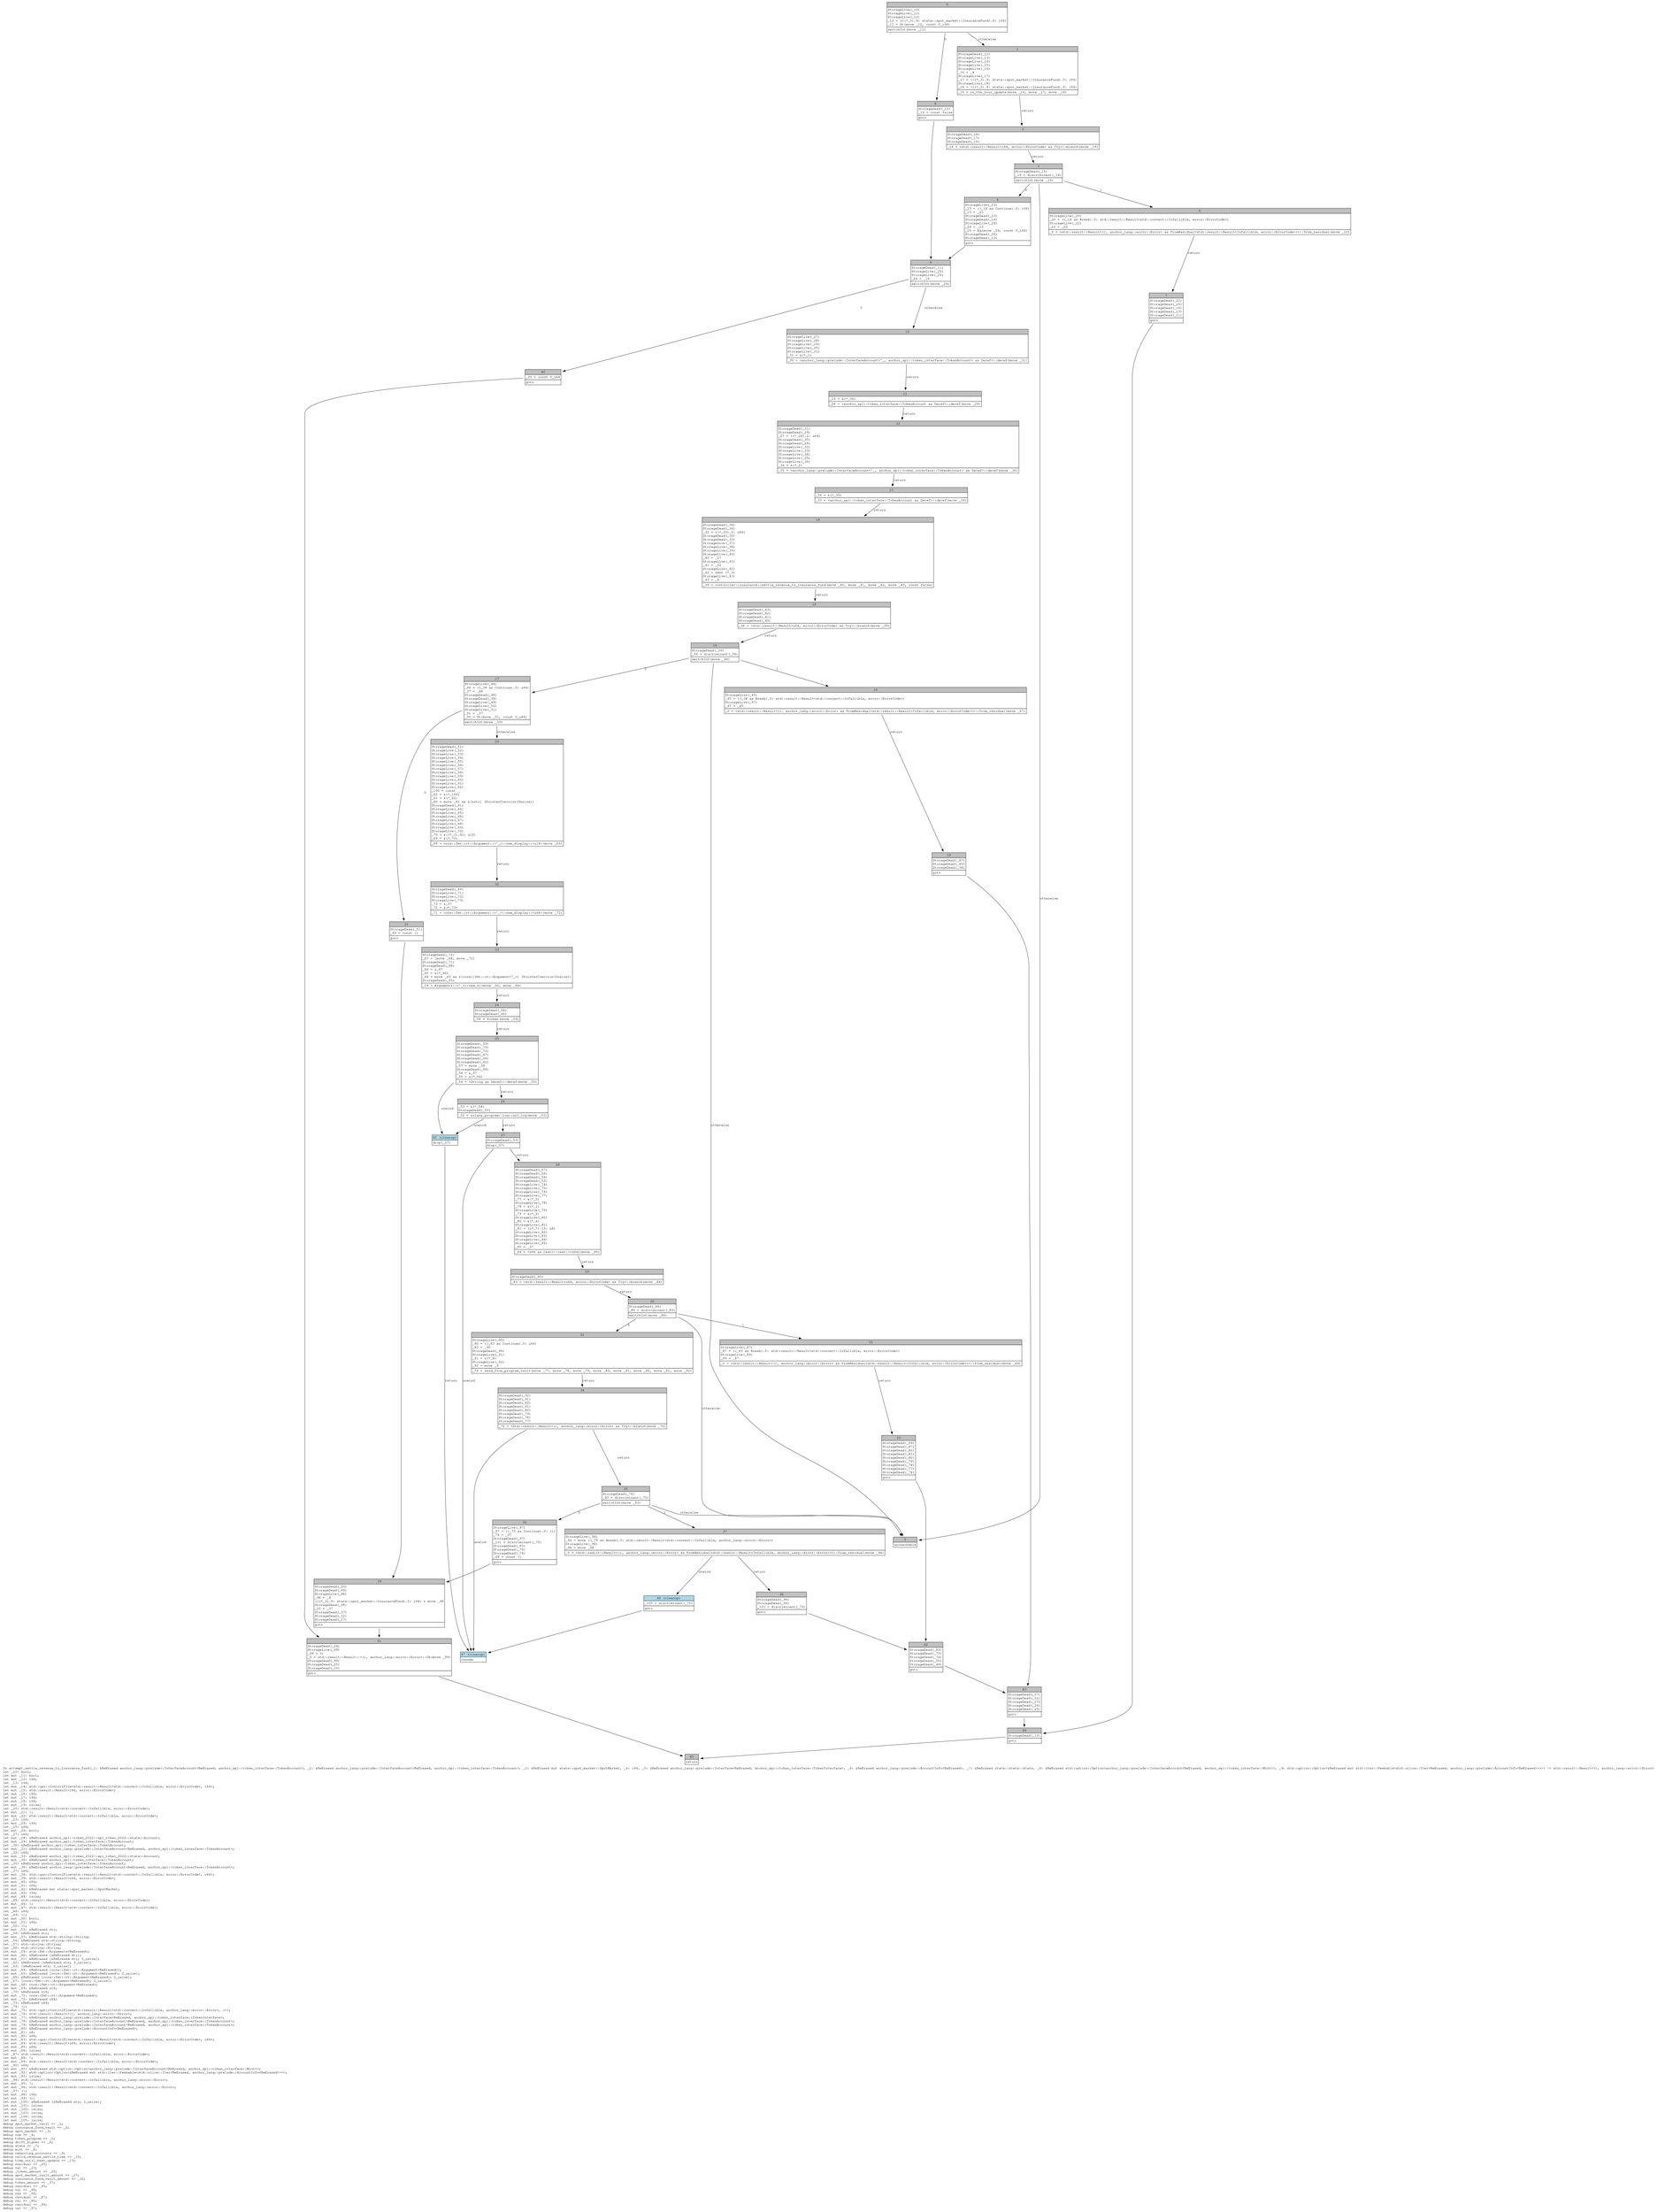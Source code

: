digraph Mir_0_202 {
    graph [fontname="Courier, monospace"];
    node [fontname="Courier, monospace"];
    edge [fontname="Courier, monospace"];
    label=<fn attempt_settle_revenue_to_insurance_fund(_1: &amp;ReErased anchor_lang::prelude::InterfaceAccount&lt;ReErased, anchor_spl::token_interface::TokenAccount&gt;, _2: &amp;ReErased anchor_lang::prelude::InterfaceAccount&lt;ReErased, anchor_spl::token_interface::TokenAccount&gt;, _3: &amp;ReErased mut state::spot_market::SpotMarket, _4: i64, _5: &amp;ReErased anchor_lang::prelude::Interface&lt;ReErased, anchor_spl::token_interface::TokenInterface&gt;, _6: &amp;ReErased anchor_lang::prelude::AccountInfo&lt;ReErased&gt;, _7: &amp;ReErased state::state::State, _8: &amp;ReErased std::option::Option&lt;anchor_lang::prelude::InterfaceAccount&lt;ReErased, anchor_spl::token_interface::Mint&gt;&gt;, _9: std::option::Option&lt;&amp;ReErased mut std::iter::Peekable&lt;std::slice::Iter&lt;ReErased, anchor_lang::prelude::AccountInfo&lt;ReErased&gt;&gt;&gt;&gt;) -&gt; std::result::Result&lt;(), anchor_lang::error::Error&gt;<br align="left"/>let _10: bool;<br align="left"/>let mut _11: bool;<br align="left"/>let mut _12: i64;<br align="left"/>let _13: i64;<br align="left"/>let mut _14: std::ops::ControlFlow&lt;std::result::Result&lt;std::convert::Infallible, error::ErrorCode&gt;, i64&gt;;<br align="left"/>let mut _15: std::result::Result&lt;i64, error::ErrorCode&gt;;<br align="left"/>let mut _16: i64;<br align="left"/>let mut _17: i64;<br align="left"/>let mut _18: i64;<br align="left"/>let mut _19: isize;<br align="left"/>let _20: std::result::Result&lt;std::convert::Infallible, error::ErrorCode&gt;;<br align="left"/>let mut _21: !;<br align="left"/>let mut _22: std::result::Result&lt;std::convert::Infallible, error::ErrorCode&gt;;<br align="left"/>let _23: i64;<br align="left"/>let mut _24: i64;<br align="left"/>let _25: u64;<br align="left"/>let mut _26: bool;<br align="left"/>let _27: u64;<br align="left"/>let mut _28: &amp;ReErased anchor_spl::token_2022::spl_token_2022::state::Account;<br align="left"/>let mut _29: &amp;ReErased anchor_spl::token_interface::TokenAccount;<br align="left"/>let _30: &amp;ReErased anchor_spl::token_interface::TokenAccount;<br align="left"/>let mut _31: &amp;ReErased anchor_lang::prelude::InterfaceAccount&lt;ReErased, anchor_spl::token_interface::TokenAccount&gt;;<br align="left"/>let _32: u64;<br align="left"/>let mut _33: &amp;ReErased anchor_spl::token_2022::spl_token_2022::state::Account;<br align="left"/>let mut _34: &amp;ReErased anchor_spl::token_interface::TokenAccount;<br align="left"/>let _35: &amp;ReErased anchor_spl::token_interface::TokenAccount;<br align="left"/>let mut _36: &amp;ReErased anchor_lang::prelude::InterfaceAccount&lt;ReErased, anchor_spl::token_interface::TokenAccount&gt;;<br align="left"/>let _37: u64;<br align="left"/>let mut _38: std::ops::ControlFlow&lt;std::result::Result&lt;std::convert::Infallible, error::ErrorCode&gt;, u64&gt;;<br align="left"/>let mut _39: std::result::Result&lt;u64, error::ErrorCode&gt;;<br align="left"/>let mut _40: u64;<br align="left"/>let mut _41: u64;<br align="left"/>let mut _42: &amp;ReErased mut state::spot_market::SpotMarket;<br align="left"/>let mut _43: i64;<br align="left"/>let mut _44: isize;<br align="left"/>let _45: std::result::Result&lt;std::convert::Infallible, error::ErrorCode&gt;;<br align="left"/>let mut _46: !;<br align="left"/>let mut _47: std::result::Result&lt;std::convert::Infallible, error::ErrorCode&gt;;<br align="left"/>let _48: u64;<br align="left"/>let _49: ();<br align="left"/>let mut _50: bool;<br align="left"/>let mut _51: u64;<br align="left"/>let _52: ();<br align="left"/>let mut _53: &amp;ReErased str;<br align="left"/>let _54: &amp;ReErased str;<br align="left"/>let mut _55: &amp;ReErased std::string::String;<br align="left"/>let _56: &amp;ReErased std::string::String;<br align="left"/>let _57: std::string::String;<br align="left"/>let _58: std::string::String;<br align="left"/>let mut _59: std::fmt::Arguments&lt;ReErased&gt;;<br align="left"/>let mut _60: &amp;ReErased [&amp;ReErased str];<br align="left"/>let mut _61: &amp;ReErased [&amp;ReErased str; 3_usize];<br align="left"/>let _62: &amp;ReErased [&amp;ReErased str; 3_usize];<br align="left"/>let _63: [&amp;ReErased str; 3_usize];<br align="left"/>let mut _64: &amp;ReErased [core::fmt::rt::Argument&lt;ReErased&gt;];<br align="left"/>let mut _65: &amp;ReErased [core::fmt::rt::Argument&lt;ReErased&gt;; 2_usize];<br align="left"/>let _66: &amp;ReErased [core::fmt::rt::Argument&lt;ReErased&gt;; 2_usize];<br align="left"/>let _67: [core::fmt::rt::Argument&lt;ReErased&gt;; 2_usize];<br align="left"/>let mut _68: core::fmt::rt::Argument&lt;ReErased&gt;;<br align="left"/>let mut _69: &amp;ReErased u16;<br align="left"/>let _70: &amp;ReErased u16;<br align="left"/>let mut _71: core::fmt::rt::Argument&lt;ReErased&gt;;<br align="left"/>let mut _72: &amp;ReErased u64;<br align="left"/>let _73: &amp;ReErased u64;<br align="left"/>let _74: ();<br align="left"/>let mut _75: std::ops::ControlFlow&lt;std::result::Result&lt;std::convert::Infallible, anchor_lang::error::Error&gt;, ()&gt;;<br align="left"/>let mut _76: std::result::Result&lt;(), anchor_lang::error::Error&gt;;<br align="left"/>let mut _77: &amp;ReErased anchor_lang::prelude::Interface&lt;ReErased, anchor_spl::token_interface::TokenInterface&gt;;<br align="left"/>let mut _78: &amp;ReErased anchor_lang::prelude::InterfaceAccount&lt;ReErased, anchor_spl::token_interface::TokenAccount&gt;;<br align="left"/>let mut _79: &amp;ReErased anchor_lang::prelude::InterfaceAccount&lt;ReErased, anchor_spl::token_interface::TokenAccount&gt;;<br align="left"/>let mut _80: &amp;ReErased anchor_lang::prelude::AccountInfo&lt;ReErased&gt;;<br align="left"/>let mut _81: u8;<br align="left"/>let mut _82: u64;<br align="left"/>let mut _83: std::ops::ControlFlow&lt;std::result::Result&lt;std::convert::Infallible, error::ErrorCode&gt;, u64&gt;;<br align="left"/>let mut _84: std::result::Result&lt;u64, error::ErrorCode&gt;;<br align="left"/>let mut _85: u64;<br align="left"/>let mut _86: isize;<br align="left"/>let _87: std::result::Result&lt;std::convert::Infallible, error::ErrorCode&gt;;<br align="left"/>let mut _88: !;<br align="left"/>let mut _89: std::result::Result&lt;std::convert::Infallible, error::ErrorCode&gt;;<br align="left"/>let _90: u64;<br align="left"/>let mut _91: &amp;ReErased std::option::Option&lt;anchor_lang::prelude::InterfaceAccount&lt;ReErased, anchor_spl::token_interface::Mint&gt;&gt;;<br align="left"/>let mut _92: std::option::Option&lt;&amp;ReErased mut std::iter::Peekable&lt;std::slice::Iter&lt;ReErased, anchor_lang::prelude::AccountInfo&lt;ReErased&gt;&gt;&gt;&gt;;<br align="left"/>let mut _93: isize;<br align="left"/>let _94: std::result::Result&lt;std::convert::Infallible, anchor_lang::error::Error&gt;;<br align="left"/>let mut _95: !;<br align="left"/>let mut _96: std::result::Result&lt;std::convert::Infallible, anchor_lang::error::Error&gt;;<br align="left"/>let _97: ();<br align="left"/>let mut _98: i64;<br align="left"/>let mut _99: ();<br align="left"/>let mut _100: &amp;ReErased [&amp;ReErased str; 3_usize];<br align="left"/>let mut _101: isize;<br align="left"/>let mut _102: isize;<br align="left"/>let mut _103: isize;<br align="left"/>let mut _104: isize;<br align="left"/>let mut _105: isize;<br align="left"/>debug spot_market_vault =&gt; _1;<br align="left"/>debug insurance_fund_vault =&gt; _2;<br align="left"/>debug spot_market =&gt; _3;<br align="left"/>debug now =&gt; _4;<br align="left"/>debug token_program =&gt; _5;<br align="left"/>debug drift_signer =&gt; _6;<br align="left"/>debug state =&gt; _7;<br align="left"/>debug mint =&gt; _8;<br align="left"/>debug remaining_accounts =&gt; _9;<br align="left"/>debug valid_revenue_settle_time =&gt; _10;<br align="left"/>debug time_until_next_update =&gt; _13;<br align="left"/>debug residual =&gt; _20;<br align="left"/>debug val =&gt; _23;<br align="left"/>debug _token_amount =&gt; _25;<br align="left"/>debug spot_market_vault_amount =&gt; _27;<br align="left"/>debug insurance_fund_vault_amount =&gt; _32;<br align="left"/>debug token_amount =&gt; _37;<br align="left"/>debug residual =&gt; _45;<br align="left"/>debug val =&gt; _48;<br align="left"/>debug res =&gt; _58;<br align="left"/>debug residual =&gt; _87;<br align="left"/>debug val =&gt; _90;<br align="left"/>debug residual =&gt; _94;<br align="left"/>debug val =&gt; _97;<br align="left"/>>;
    bb0__0_202 [shape="none", label=<<table border="0" cellborder="1" cellspacing="0"><tr><td bgcolor="gray" align="center" colspan="1">0</td></tr><tr><td align="left" balign="left">StorageLive(_10)<br/>StorageLive(_11)<br/>StorageLive(_12)<br/>_12 = (((*_3).9: state::spot_market::InsuranceFund).6: i64)<br/>_11 = Gt(move _12, const 0_i64)<br/></td></tr><tr><td align="left">switchInt(move _11)</td></tr></table>>];
    bb1__0_202 [shape="none", label=<<table border="0" cellborder="1" cellspacing="0"><tr><td bgcolor="gray" align="center" colspan="1">1</td></tr><tr><td align="left" balign="left">StorageDead(_12)<br/>StorageLive(_13)<br/>StorageLive(_14)<br/>StorageLive(_15)<br/>StorageLive(_16)<br/>_16 = _4<br/>StorageLive(_17)<br/>_17 = (((*_3).9: state::spot_market::InsuranceFund).5: i64)<br/>StorageLive(_18)<br/>_18 = (((*_3).9: state::spot_market::InsuranceFund).6: i64)<br/></td></tr><tr><td align="left">_15 = on_the_hour_update(move _16, move _17, move _18)</td></tr></table>>];
    bb2__0_202 [shape="none", label=<<table border="0" cellborder="1" cellspacing="0"><tr><td bgcolor="gray" align="center" colspan="1">2</td></tr><tr><td align="left" balign="left">StorageDead(_18)<br/>StorageDead(_17)<br/>StorageDead(_16)<br/></td></tr><tr><td align="left">_14 = &lt;std::result::Result&lt;i64, error::ErrorCode&gt; as Try&gt;::branch(move _15)</td></tr></table>>];
    bb3__0_202 [shape="none", label=<<table border="0" cellborder="1" cellspacing="0"><tr><td bgcolor="gray" align="center" colspan="1">3</td></tr><tr><td align="left" balign="left">StorageDead(_15)<br/>_19 = discriminant(_14)<br/></td></tr><tr><td align="left">switchInt(move _19)</td></tr></table>>];
    bb4__0_202 [shape="none", label=<<table border="0" cellborder="1" cellspacing="0"><tr><td bgcolor="gray" align="center" colspan="1">4</td></tr><tr><td align="left" balign="left">StorageLive(_23)<br/>_23 = ((_14 as Continue).0: i64)<br/>_13 = _23<br/>StorageDead(_23)<br/>StorageDead(_14)<br/>StorageLive(_24)<br/>_24 = _13<br/>_10 = Eq(move _24, const 0_i64)<br/>StorageDead(_24)<br/>StorageDead(_13)<br/></td></tr><tr><td align="left">goto</td></tr></table>>];
    bb5__0_202 [shape="none", label=<<table border="0" cellborder="1" cellspacing="0"><tr><td bgcolor="gray" align="center" colspan="1">5</td></tr><tr><td align="left">unreachable</td></tr></table>>];
    bb6__0_202 [shape="none", label=<<table border="0" cellborder="1" cellspacing="0"><tr><td bgcolor="gray" align="center" colspan="1">6</td></tr><tr><td align="left" balign="left">StorageLive(_20)<br/>_20 = ((_14 as Break).0: std::result::Result&lt;std::convert::Infallible, error::ErrorCode&gt;)<br/>StorageLive(_22)<br/>_22 = _20<br/></td></tr><tr><td align="left">_0 = &lt;std::result::Result&lt;(), anchor_lang::error::Error&gt; as FromResidual&lt;std::result::Result&lt;Infallible, error::ErrorCode&gt;&gt;&gt;::from_residual(move _22)</td></tr></table>>];
    bb7__0_202 [shape="none", label=<<table border="0" cellborder="1" cellspacing="0"><tr><td bgcolor="gray" align="center" colspan="1">7</td></tr><tr><td align="left" balign="left">StorageDead(_22)<br/>StorageDead(_20)<br/>StorageDead(_14)<br/>StorageDead(_13)<br/>StorageDead(_11)<br/></td></tr><tr><td align="left">goto</td></tr></table>>];
    bb8__0_202 [shape="none", label=<<table border="0" cellborder="1" cellspacing="0"><tr><td bgcolor="gray" align="center" colspan="1">8</td></tr><tr><td align="left" balign="left">StorageDead(_12)<br/>_10 = const false<br/></td></tr><tr><td align="left">goto</td></tr></table>>];
    bb9__0_202 [shape="none", label=<<table border="0" cellborder="1" cellspacing="0"><tr><td bgcolor="gray" align="center" colspan="1">9</td></tr><tr><td align="left" balign="left">StorageDead(_11)<br/>StorageLive(_25)<br/>StorageLive(_26)<br/>_26 = _10<br/></td></tr><tr><td align="left">switchInt(move _26)</td></tr></table>>];
    bb10__0_202 [shape="none", label=<<table border="0" cellborder="1" cellspacing="0"><tr><td bgcolor="gray" align="center" colspan="1">10</td></tr><tr><td align="left" balign="left">StorageLive(_27)<br/>StorageLive(_28)<br/>StorageLive(_29)<br/>StorageLive(_30)<br/>StorageLive(_31)<br/>_31 = &amp;(*_1)<br/></td></tr><tr><td align="left">_30 = &lt;anchor_lang::prelude::InterfaceAccount&lt;'_, anchor_spl::token_interface::TokenAccount&gt; as Deref&gt;::deref(move _31)</td></tr></table>>];
    bb11__0_202 [shape="none", label=<<table border="0" cellborder="1" cellspacing="0"><tr><td bgcolor="gray" align="center" colspan="1">11</td></tr><tr><td align="left" balign="left">_29 = &amp;(*_30)<br/></td></tr><tr><td align="left">_28 = &lt;anchor_spl::token_interface::TokenAccount as Deref&gt;::deref(move _29)</td></tr></table>>];
    bb12__0_202 [shape="none", label=<<table border="0" cellborder="1" cellspacing="0"><tr><td bgcolor="gray" align="center" colspan="1">12</td></tr><tr><td align="left" balign="left">StorageDead(_31)<br/>StorageDead(_29)<br/>_27 = ((*_28).2: u64)<br/>StorageDead(_30)<br/>StorageDead(_28)<br/>StorageLive(_32)<br/>StorageLive(_33)<br/>StorageLive(_34)<br/>StorageLive(_35)<br/>StorageLive(_36)<br/>_36 = &amp;(*_2)<br/></td></tr><tr><td align="left">_35 = &lt;anchor_lang::prelude::InterfaceAccount&lt;'_, anchor_spl::token_interface::TokenAccount&gt; as Deref&gt;::deref(move _36)</td></tr></table>>];
    bb13__0_202 [shape="none", label=<<table border="0" cellborder="1" cellspacing="0"><tr><td bgcolor="gray" align="center" colspan="1">13</td></tr><tr><td align="left" balign="left">_34 = &amp;(*_35)<br/></td></tr><tr><td align="left">_33 = &lt;anchor_spl::token_interface::TokenAccount as Deref&gt;::deref(move _34)</td></tr></table>>];
    bb14__0_202 [shape="none", label=<<table border="0" cellborder="1" cellspacing="0"><tr><td bgcolor="gray" align="center" colspan="1">14</td></tr><tr><td align="left" balign="left">StorageDead(_36)<br/>StorageDead(_34)<br/>_32 = ((*_33).2: u64)<br/>StorageDead(_35)<br/>StorageDead(_33)<br/>StorageLive(_37)<br/>StorageLive(_38)<br/>StorageLive(_39)<br/>StorageLive(_40)<br/>_40 = _27<br/>StorageLive(_41)<br/>_41 = _32<br/>StorageLive(_42)<br/>_42 = &amp;mut (*_3)<br/>StorageLive(_43)<br/>_43 = _4<br/></td></tr><tr><td align="left">_39 = controller::insurance::settle_revenue_to_insurance_fund(move _40, move _41, move _42, move _43, const false)</td></tr></table>>];
    bb15__0_202 [shape="none", label=<<table border="0" cellborder="1" cellspacing="0"><tr><td bgcolor="gray" align="center" colspan="1">15</td></tr><tr><td align="left" balign="left">StorageDead(_43)<br/>StorageDead(_42)<br/>StorageDead(_41)<br/>StorageDead(_40)<br/></td></tr><tr><td align="left">_38 = &lt;std::result::Result&lt;u64, error::ErrorCode&gt; as Try&gt;::branch(move _39)</td></tr></table>>];
    bb16__0_202 [shape="none", label=<<table border="0" cellborder="1" cellspacing="0"><tr><td bgcolor="gray" align="center" colspan="1">16</td></tr><tr><td align="left" balign="left">StorageDead(_39)<br/>_44 = discriminant(_38)<br/></td></tr><tr><td align="left">switchInt(move _44)</td></tr></table>>];
    bb17__0_202 [shape="none", label=<<table border="0" cellborder="1" cellspacing="0"><tr><td bgcolor="gray" align="center" colspan="1">17</td></tr><tr><td align="left" balign="left">StorageLive(_48)<br/>_48 = ((_38 as Continue).0: u64)<br/>_37 = _48<br/>StorageDead(_48)<br/>StorageDead(_38)<br/>StorageLive(_49)<br/>StorageLive(_50)<br/>StorageLive(_51)<br/>_51 = _37<br/>_50 = Gt(move _51, const 0_u64)<br/></td></tr><tr><td align="left">switchInt(move _50)</td></tr></table>>];
    bb18__0_202 [shape="none", label=<<table border="0" cellborder="1" cellspacing="0"><tr><td bgcolor="gray" align="center" colspan="1">18</td></tr><tr><td align="left" balign="left">StorageLive(_45)<br/>_45 = ((_38 as Break).0: std::result::Result&lt;std::convert::Infallible, error::ErrorCode&gt;)<br/>StorageLive(_47)<br/>_47 = _45<br/></td></tr><tr><td align="left">_0 = &lt;std::result::Result&lt;(), anchor_lang::error::Error&gt; as FromResidual&lt;std::result::Result&lt;Infallible, error::ErrorCode&gt;&gt;&gt;::from_residual(move _47)</td></tr></table>>];
    bb19__0_202 [shape="none", label=<<table border="0" cellborder="1" cellspacing="0"><tr><td bgcolor="gray" align="center" colspan="1">19</td></tr><tr><td align="left" balign="left">StorageDead(_47)<br/>StorageDead(_45)<br/>StorageDead(_38)<br/></td></tr><tr><td align="left">goto</td></tr></table>>];
    bb20__0_202 [shape="none", label=<<table border="0" cellborder="1" cellspacing="0"><tr><td bgcolor="gray" align="center" colspan="1">20</td></tr><tr><td align="left" balign="left">StorageDead(_51)<br/>StorageLive(_52)<br/>StorageLive(_53)<br/>StorageLive(_54)<br/>StorageLive(_55)<br/>StorageLive(_56)<br/>StorageLive(_57)<br/>StorageLive(_58)<br/>StorageLive(_59)<br/>StorageLive(_60)<br/>StorageLive(_61)<br/>StorageLive(_62)<br/>_100 = const _<br/>_62 = &amp;(*_100)<br/>_61 = &amp;(*_62)<br/>_60 = move _61 as &amp;[&amp;str] (PointerCoercion(Unsize))<br/>StorageDead(_61)<br/>StorageLive(_64)<br/>StorageLive(_65)<br/>StorageLive(_66)<br/>StorageLive(_67)<br/>StorageLive(_68)<br/>StorageLive(_69)<br/>StorageLive(_70)<br/>_70 = &amp;((*_3).42: u16)<br/>_69 = &amp;(*_70)<br/></td></tr><tr><td align="left">_68 = core::fmt::rt::Argument::&lt;'_&gt;::new_display::&lt;u16&gt;(move _69)</td></tr></table>>];
    bb21__0_202 [shape="none", label=<<table border="0" cellborder="1" cellspacing="0"><tr><td bgcolor="gray" align="center" colspan="1">21</td></tr><tr><td align="left" balign="left">StorageDead(_51)<br/>_49 = const ()<br/></td></tr><tr><td align="left">goto</td></tr></table>>];
    bb22__0_202 [shape="none", label=<<table border="0" cellborder="1" cellspacing="0"><tr><td bgcolor="gray" align="center" colspan="1">22</td></tr><tr><td align="left" balign="left">StorageDead(_69)<br/>StorageLive(_71)<br/>StorageLive(_72)<br/>StorageLive(_73)<br/>_73 = &amp;_37<br/>_72 = &amp;(*_73)<br/></td></tr><tr><td align="left">_71 = core::fmt::rt::Argument::&lt;'_&gt;::new_display::&lt;u64&gt;(move _72)</td></tr></table>>];
    bb23__0_202 [shape="none", label=<<table border="0" cellborder="1" cellspacing="0"><tr><td bgcolor="gray" align="center" colspan="1">23</td></tr><tr><td align="left" balign="left">StorageDead(_72)<br/>_67 = [move _68, move _71]<br/>StorageDead(_71)<br/>StorageDead(_68)<br/>_66 = &amp;_67<br/>_65 = &amp;(*_66)<br/>_64 = move _65 as &amp;[core::fmt::rt::Argument&lt;'_&gt;] (PointerCoercion(Unsize))<br/>StorageDead(_65)<br/></td></tr><tr><td align="left">_59 = Arguments::&lt;'_&gt;::new_v1(move _60, move _64)</td></tr></table>>];
    bb24__0_202 [shape="none", label=<<table border="0" cellborder="1" cellspacing="0"><tr><td bgcolor="gray" align="center" colspan="1">24</td></tr><tr><td align="left" balign="left">StorageDead(_64)<br/>StorageDead(_60)<br/></td></tr><tr><td align="left">_58 = format(move _59)</td></tr></table>>];
    bb25__0_202 [shape="none", label=<<table border="0" cellborder="1" cellspacing="0"><tr><td bgcolor="gray" align="center" colspan="1">25</td></tr><tr><td align="left" balign="left">StorageDead(_59)<br/>StorageDead(_73)<br/>StorageDead(_70)<br/>StorageDead(_67)<br/>StorageDead(_66)<br/>StorageDead(_62)<br/>_57 = move _58<br/>StorageDead(_58)<br/>_56 = &amp;_57<br/>_55 = &amp;(*_56)<br/></td></tr><tr><td align="left">_54 = &lt;String as Deref&gt;::deref(move _55)</td></tr></table>>];
    bb26__0_202 [shape="none", label=<<table border="0" cellborder="1" cellspacing="0"><tr><td bgcolor="gray" align="center" colspan="1">26</td></tr><tr><td align="left" balign="left">_53 = &amp;(*_54)<br/>StorageDead(_55)<br/></td></tr><tr><td align="left">_52 = solana_program::log::sol_log(move _53)</td></tr></table>>];
    bb27__0_202 [shape="none", label=<<table border="0" cellborder="1" cellspacing="0"><tr><td bgcolor="gray" align="center" colspan="1">27</td></tr><tr><td align="left" balign="left">StorageDead(_53)<br/></td></tr><tr><td align="left">drop(_57)</td></tr></table>>];
    bb28__0_202 [shape="none", label=<<table border="0" cellborder="1" cellspacing="0"><tr><td bgcolor="gray" align="center" colspan="1">28</td></tr><tr><td align="left" balign="left">StorageDead(_57)<br/>StorageDead(_56)<br/>StorageDead(_54)<br/>StorageDead(_52)<br/>StorageLive(_74)<br/>StorageLive(_75)<br/>StorageLive(_76)<br/>StorageLive(_77)<br/>_77 = &amp;(*_5)<br/>StorageLive(_78)<br/>_78 = &amp;(*_1)<br/>StorageLive(_79)<br/>_79 = &amp;(*_2)<br/>StorageLive(_80)<br/>_80 = &amp;(*_6)<br/>StorageLive(_81)<br/>_81 = ((*_7).15: u8)<br/>StorageLive(_82)<br/>StorageLive(_83)<br/>StorageLive(_84)<br/>StorageLive(_85)<br/>_85 = _37<br/></td></tr><tr><td align="left">_84 = &lt;u64 as Cast&gt;::cast::&lt;u64&gt;(move _85)</td></tr></table>>];
    bb29__0_202 [shape="none", label=<<table border="0" cellborder="1" cellspacing="0"><tr><td bgcolor="gray" align="center" colspan="1">29</td></tr><tr><td align="left" balign="left">StorageDead(_85)<br/></td></tr><tr><td align="left">_83 = &lt;std::result::Result&lt;u64, error::ErrorCode&gt; as Try&gt;::branch(move _84)</td></tr></table>>];
    bb30__0_202 [shape="none", label=<<table border="0" cellborder="1" cellspacing="0"><tr><td bgcolor="gray" align="center" colspan="1">30</td></tr><tr><td align="left" balign="left">StorageDead(_84)<br/>_86 = discriminant(_83)<br/></td></tr><tr><td align="left">switchInt(move _86)</td></tr></table>>];
    bb31__0_202 [shape="none", label=<<table border="0" cellborder="1" cellspacing="0"><tr><td bgcolor="gray" align="center" colspan="1">31</td></tr><tr><td align="left" balign="left">StorageLive(_90)<br/>_90 = ((_83 as Continue).0: u64)<br/>_82 = _90<br/>StorageDead(_90)<br/>StorageLive(_91)<br/>_91 = &amp;(*_8)<br/>StorageLive(_92)<br/>_92 = move _9<br/></td></tr><tr><td align="left">_76 = send_from_program_vault(move _77, move _78, move _79, move _80, move _81, move _82, move _91, move _92)</td></tr></table>>];
    bb32__0_202 [shape="none", label=<<table border="0" cellborder="1" cellspacing="0"><tr><td bgcolor="gray" align="center" colspan="1">32</td></tr><tr><td align="left" balign="left">StorageLive(_87)<br/>_87 = ((_83 as Break).0: std::result::Result&lt;std::convert::Infallible, error::ErrorCode&gt;)<br/>StorageLive(_89)<br/>_89 = _87<br/></td></tr><tr><td align="left">_0 = &lt;std::result::Result&lt;(), anchor_lang::error::Error&gt; as FromResidual&lt;std::result::Result&lt;Infallible, error::ErrorCode&gt;&gt;&gt;::from_residual(move _89)</td></tr></table>>];
    bb33__0_202 [shape="none", label=<<table border="0" cellborder="1" cellspacing="0"><tr><td bgcolor="gray" align="center" colspan="1">33</td></tr><tr><td align="left" balign="left">StorageDead(_89)<br/>StorageDead(_87)<br/>StorageDead(_82)<br/>StorageDead(_81)<br/>StorageDead(_80)<br/>StorageDead(_79)<br/>StorageDead(_78)<br/>StorageDead(_77)<br/>StorageDead(_76)<br/></td></tr><tr><td align="left">goto</td></tr></table>>];
    bb34__0_202 [shape="none", label=<<table border="0" cellborder="1" cellspacing="0"><tr><td bgcolor="gray" align="center" colspan="1">34</td></tr><tr><td align="left" balign="left">StorageDead(_92)<br/>StorageDead(_91)<br/>StorageDead(_82)<br/>StorageDead(_81)<br/>StorageDead(_80)<br/>StorageDead(_79)<br/>StorageDead(_78)<br/>StorageDead(_77)<br/></td></tr><tr><td align="left">_75 = &lt;std::result::Result&lt;(), anchor_lang::error::Error&gt; as Try&gt;::branch(move _76)</td></tr></table>>];
    bb35__0_202 [shape="none", label=<<table border="0" cellborder="1" cellspacing="0"><tr><td bgcolor="gray" align="center" colspan="1">35</td></tr><tr><td align="left" balign="left">StorageDead(_76)<br/>_93 = discriminant(_75)<br/></td></tr><tr><td align="left">switchInt(move _93)</td></tr></table>>];
    bb36__0_202 [shape="none", label=<<table border="0" cellborder="1" cellspacing="0"><tr><td bgcolor="gray" align="center" colspan="1">36</td></tr><tr><td align="left" balign="left">StorageLive(_97)<br/>_97 = ((_75 as Continue).0: ())<br/>_74 = _97<br/>StorageDead(_97)<br/>_101 = discriminant(_75)<br/>StorageDead(_83)<br/>StorageDead(_75)<br/>StorageDead(_74)<br/>_49 = const ()<br/></td></tr><tr><td align="left">goto</td></tr></table>>];
    bb37__0_202 [shape="none", label=<<table border="0" cellborder="1" cellspacing="0"><tr><td bgcolor="gray" align="center" colspan="1">37</td></tr><tr><td align="left" balign="left">StorageLive(_94)<br/>_94 = move ((_75 as Break).0: std::result::Result&lt;std::convert::Infallible, anchor_lang::error::Error&gt;)<br/>StorageLive(_96)<br/>_96 = move _94<br/></td></tr><tr><td align="left">_0 = &lt;std::result::Result&lt;(), anchor_lang::error::Error&gt; as FromResidual&lt;std::result::Result&lt;Infallible, anchor_lang::error::Error&gt;&gt;&gt;::from_residual(move _96)</td></tr></table>>];
    bb38__0_202 [shape="none", label=<<table border="0" cellborder="1" cellspacing="0"><tr><td bgcolor="gray" align="center" colspan="1">38</td></tr><tr><td align="left" balign="left">StorageDead(_96)<br/>StorageDead(_94)<br/>_103 = discriminant(_75)<br/></td></tr><tr><td align="left">goto</td></tr></table>>];
    bb39__0_202 [shape="none", label=<<table border="0" cellborder="1" cellspacing="0"><tr><td bgcolor="gray" align="center" colspan="1">39</td></tr><tr><td align="left" balign="left">StorageDead(_50)<br/>StorageDead(_49)<br/>StorageLive(_98)<br/>_98 = _4<br/>(((*_3).9: state::spot_market::InsuranceFund).5: i64) = move _98<br/>StorageDead(_98)<br/>_25 = _37<br/>StorageDead(_37)<br/>StorageDead(_32)<br/>StorageDead(_27)<br/></td></tr><tr><td align="left">goto</td></tr></table>>];
    bb40__0_202 [shape="none", label=<<table border="0" cellborder="1" cellspacing="0"><tr><td bgcolor="gray" align="center" colspan="1">40</td></tr><tr><td align="left" balign="left">_25 = const 0_u64<br/></td></tr><tr><td align="left">goto</td></tr></table>>];
    bb41__0_202 [shape="none", label=<<table border="0" cellborder="1" cellspacing="0"><tr><td bgcolor="gray" align="center" colspan="1">41</td></tr><tr><td align="left" balign="left">StorageDead(_26)<br/>StorageLive(_99)<br/>_99 = ()<br/>_0 = std::result::Result::&lt;(), anchor_lang::error::Error&gt;::Ok(move _99)<br/>StorageDead(_99)<br/>StorageDead(_25)<br/>StorageDead(_10)<br/></td></tr><tr><td align="left">goto</td></tr></table>>];
    bb42__0_202 [shape="none", label=<<table border="0" cellborder="1" cellspacing="0"><tr><td bgcolor="gray" align="center" colspan="1">42</td></tr><tr><td align="left" balign="left">StorageDead(_83)<br/>StorageDead(_75)<br/>StorageDead(_74)<br/>StorageDead(_50)<br/>StorageDead(_49)<br/></td></tr><tr><td align="left">goto</td></tr></table>>];
    bb43__0_202 [shape="none", label=<<table border="0" cellborder="1" cellspacing="0"><tr><td bgcolor="gray" align="center" colspan="1">43</td></tr><tr><td align="left" balign="left">StorageDead(_37)<br/>StorageDead(_32)<br/>StorageDead(_27)<br/>StorageDead(_26)<br/>StorageDead(_25)<br/></td></tr><tr><td align="left">goto</td></tr></table>>];
    bb44__0_202 [shape="none", label=<<table border="0" cellborder="1" cellspacing="0"><tr><td bgcolor="gray" align="center" colspan="1">44</td></tr><tr><td align="left" balign="left">StorageDead(_10)<br/></td></tr><tr><td align="left">goto</td></tr></table>>];
    bb45__0_202 [shape="none", label=<<table border="0" cellborder="1" cellspacing="0"><tr><td bgcolor="gray" align="center" colspan="1">45</td></tr><tr><td align="left">return</td></tr></table>>];
    bb46__0_202 [shape="none", label=<<table border="0" cellborder="1" cellspacing="0"><tr><td bgcolor="lightblue" align="center" colspan="1">46 (cleanup)</td></tr><tr><td align="left">drop(_57)</td></tr></table>>];
    bb47__0_202 [shape="none", label=<<table border="0" cellborder="1" cellspacing="0"><tr><td bgcolor="lightblue" align="center" colspan="1">47 (cleanup)</td></tr><tr><td align="left">resume</td></tr></table>>];
    bb48__0_202 [shape="none", label=<<table border="0" cellborder="1" cellspacing="0"><tr><td bgcolor="lightblue" align="center" colspan="1">48 (cleanup)</td></tr><tr><td align="left" balign="left">_105 = discriminant(_75)<br/></td></tr><tr><td align="left">goto</td></tr></table>>];
    bb0__0_202 -> bb8__0_202 [label="0"];
    bb0__0_202 -> bb1__0_202 [label="otherwise"];
    bb1__0_202 -> bb2__0_202 [label="return"];
    bb2__0_202 -> bb3__0_202 [label="return"];
    bb3__0_202 -> bb4__0_202 [label="0"];
    bb3__0_202 -> bb6__0_202 [label="1"];
    bb3__0_202 -> bb5__0_202 [label="otherwise"];
    bb4__0_202 -> bb9__0_202 [label=""];
    bb6__0_202 -> bb7__0_202 [label="return"];
    bb7__0_202 -> bb44__0_202 [label=""];
    bb8__0_202 -> bb9__0_202 [label=""];
    bb9__0_202 -> bb40__0_202 [label="0"];
    bb9__0_202 -> bb10__0_202 [label="otherwise"];
    bb10__0_202 -> bb11__0_202 [label="return"];
    bb11__0_202 -> bb12__0_202 [label="return"];
    bb12__0_202 -> bb13__0_202 [label="return"];
    bb13__0_202 -> bb14__0_202 [label="return"];
    bb14__0_202 -> bb15__0_202 [label="return"];
    bb15__0_202 -> bb16__0_202 [label="return"];
    bb16__0_202 -> bb17__0_202 [label="0"];
    bb16__0_202 -> bb18__0_202 [label="1"];
    bb16__0_202 -> bb5__0_202 [label="otherwise"];
    bb17__0_202 -> bb21__0_202 [label="0"];
    bb17__0_202 -> bb20__0_202 [label="otherwise"];
    bb18__0_202 -> bb19__0_202 [label="return"];
    bb19__0_202 -> bb43__0_202 [label=""];
    bb20__0_202 -> bb22__0_202 [label="return"];
    bb21__0_202 -> bb39__0_202 [label=""];
    bb22__0_202 -> bb23__0_202 [label="return"];
    bb23__0_202 -> bb24__0_202 [label="return"];
    bb24__0_202 -> bb25__0_202 [label="return"];
    bb25__0_202 -> bb26__0_202 [label="return"];
    bb25__0_202 -> bb46__0_202 [label="unwind"];
    bb26__0_202 -> bb27__0_202 [label="return"];
    bb26__0_202 -> bb46__0_202 [label="unwind"];
    bb27__0_202 -> bb28__0_202 [label="return"];
    bb27__0_202 -> bb47__0_202 [label="unwind"];
    bb28__0_202 -> bb29__0_202 [label="return"];
    bb29__0_202 -> bb30__0_202 [label="return"];
    bb30__0_202 -> bb31__0_202 [label="0"];
    bb30__0_202 -> bb32__0_202 [label="1"];
    bb30__0_202 -> bb5__0_202 [label="otherwise"];
    bb31__0_202 -> bb34__0_202 [label="return"];
    bb32__0_202 -> bb33__0_202 [label="return"];
    bb33__0_202 -> bb42__0_202 [label=""];
    bb34__0_202 -> bb35__0_202 [label="return"];
    bb34__0_202 -> bb47__0_202 [label="unwind"];
    bb35__0_202 -> bb36__0_202 [label="0"];
    bb35__0_202 -> bb37__0_202 [label="1"];
    bb35__0_202 -> bb5__0_202 [label="otherwise"];
    bb36__0_202 -> bb39__0_202 [label=""];
    bb37__0_202 -> bb38__0_202 [label="return"];
    bb37__0_202 -> bb48__0_202 [label="unwind"];
    bb38__0_202 -> bb42__0_202 [label=""];
    bb39__0_202 -> bb41__0_202 [label=""];
    bb40__0_202 -> bb41__0_202 [label=""];
    bb41__0_202 -> bb45__0_202 [label=""];
    bb42__0_202 -> bb43__0_202 [label=""];
    bb43__0_202 -> bb44__0_202 [label=""];
    bb44__0_202 -> bb45__0_202 [label=""];
    bb46__0_202 -> bb47__0_202 [label="return"];
    bb48__0_202 -> bb47__0_202 [label=""];
}
